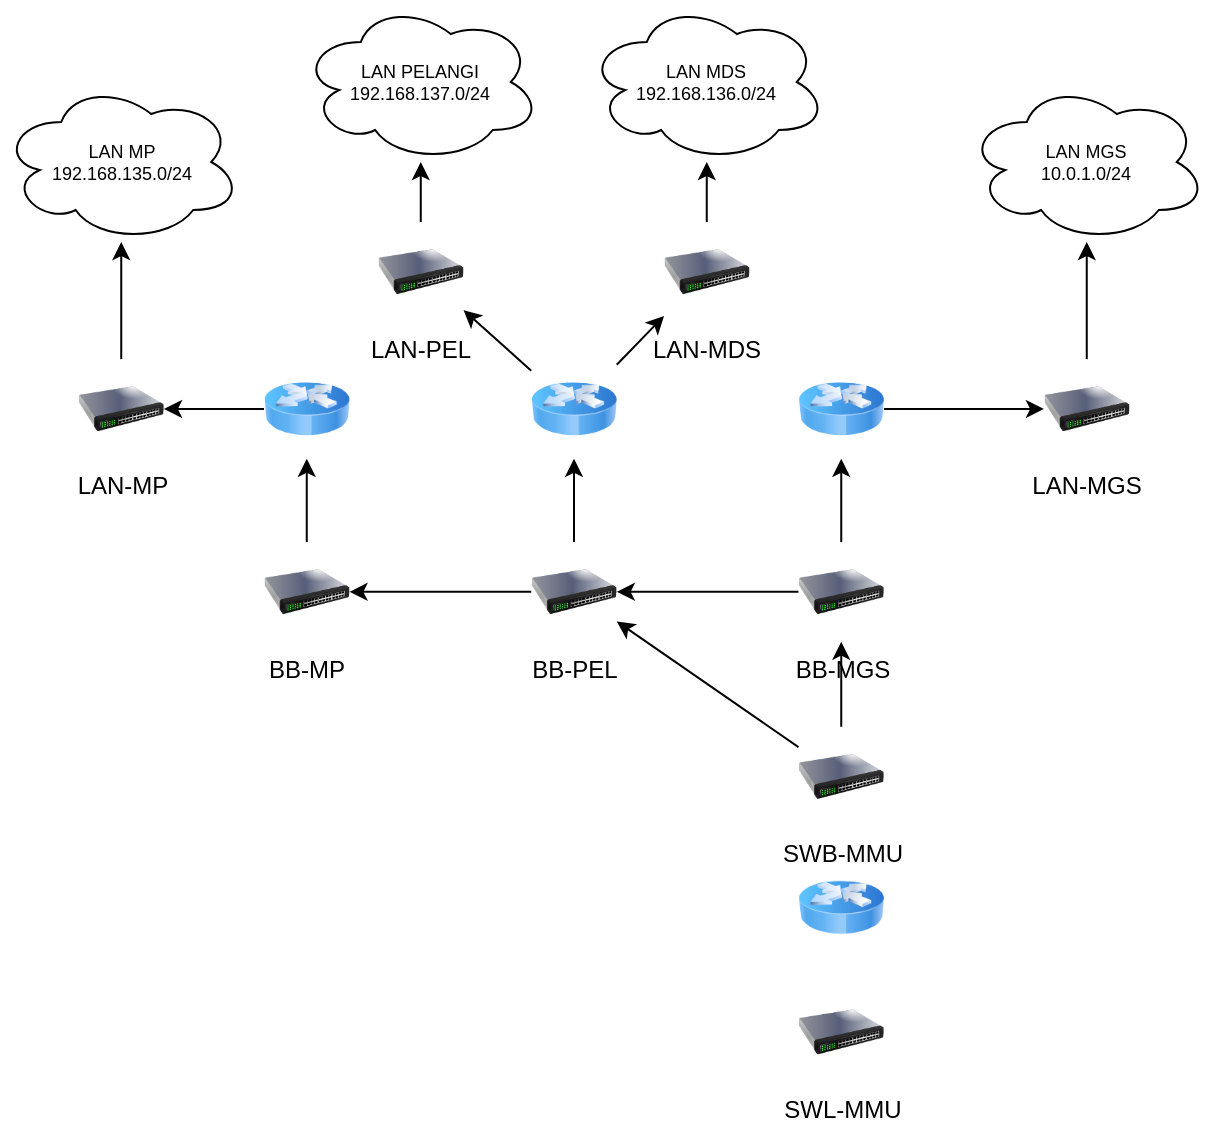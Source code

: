 <mxfile version="22.0.3" type="github">
  <diagram name="Page-1" id="7uUNHB3D6bnJ25_Q-u6E">
    <mxGraphModel dx="548" dy="309" grid="1" gridSize="10" guides="1" tooltips="1" connect="1" arrows="1" fold="1" page="1" pageScale="1" pageWidth="1100" pageHeight="850" math="0" shadow="0">
      <root>
        <mxCell id="0" />
        <mxCell id="1" parent="0" />
        <mxCell id="XazhhFK-lQimcf8I5ejK-28" value="LAN MP&lt;br style=&quot;font-size: 9px;&quot;&gt;192.168.135.0/24" style="ellipse;shape=cloud;whiteSpace=wrap;html=1;fontSize=9;" vertex="1" parent="1">
          <mxGeometry x="318.62" y="190.0" width="120" height="80" as="geometry" />
        </mxCell>
        <mxCell id="XazhhFK-lQimcf8I5ejK-29" value="LAN PELANGI&lt;br style=&quot;font-size: 9px;&quot;&gt;192.168.137.0/24" style="ellipse;shape=cloud;whiteSpace=wrap;html=1;fontSize=9;" vertex="1" parent="1">
          <mxGeometry x="468.38" y="150" width="120" height="80" as="geometry" />
        </mxCell>
        <mxCell id="XazhhFK-lQimcf8I5ejK-1" value="SWB-MMU" style="image;html=1;image=img/lib/clip_art/networking/Switch_128x128.png" vertex="1" parent="1">
          <mxGeometry x="717.241" y="512.391" width="42.759" height="49.855" as="geometry" />
        </mxCell>
        <mxCell id="XazhhFK-lQimcf8I5ejK-33" style="edgeStyle=none;rounded=0;orthogonalLoop=1;jettySize=auto;html=1;" edge="1" parent="1" source="XazhhFK-lQimcf8I5ejK-2" target="XazhhFK-lQimcf8I5ejK-19">
          <mxGeometry relative="1" as="geometry" />
        </mxCell>
        <mxCell id="XazhhFK-lQimcf8I5ejK-2" value="BB-PEL" style="image;html=1;image=img/lib/clip_art/networking/Switch_128x128.png" vertex="1" parent="1">
          <mxGeometry x="583.621" y="420.0" width="42.759" height="49.855" as="geometry" />
        </mxCell>
        <mxCell id="XazhhFK-lQimcf8I5ejK-13" style="edgeStyle=none;rounded=0;orthogonalLoop=1;jettySize=auto;html=1;" edge="1" parent="1" source="XazhhFK-lQimcf8I5ejK-1" target="XazhhFK-lQimcf8I5ejK-2">
          <mxGeometry relative="1" as="geometry" />
        </mxCell>
        <mxCell id="XazhhFK-lQimcf8I5ejK-15" style="edgeStyle=none;rounded=0;orthogonalLoop=1;jettySize=auto;html=1;" edge="1" parent="1" source="XazhhFK-lQimcf8I5ejK-3" target="XazhhFK-lQimcf8I5ejK-2">
          <mxGeometry relative="1" as="geometry" />
        </mxCell>
        <mxCell id="XazhhFK-lQimcf8I5ejK-34" style="edgeStyle=none;rounded=0;orthogonalLoop=1;jettySize=auto;html=1;" edge="1" parent="1" source="XazhhFK-lQimcf8I5ejK-3" target="XazhhFK-lQimcf8I5ejK-22">
          <mxGeometry relative="1" as="geometry" />
        </mxCell>
        <mxCell id="XazhhFK-lQimcf8I5ejK-3" value="BB-MGS" style="image;html=1;image=img/lib/clip_art/networking/Switch_128x128.png" vertex="1" parent="1">
          <mxGeometry x="717.241" y="420.0" width="42.759" height="49.855" as="geometry" />
        </mxCell>
        <mxCell id="XazhhFK-lQimcf8I5ejK-14" style="edgeStyle=none;rounded=0;orthogonalLoop=1;jettySize=auto;html=1;" edge="1" parent="1" source="XazhhFK-lQimcf8I5ejK-1" target="XazhhFK-lQimcf8I5ejK-3">
          <mxGeometry relative="1" as="geometry" />
        </mxCell>
        <mxCell id="XazhhFK-lQimcf8I5ejK-32" style="edgeStyle=none;rounded=0;orthogonalLoop=1;jettySize=auto;html=1;" edge="1" parent="1" source="XazhhFK-lQimcf8I5ejK-4" target="XazhhFK-lQimcf8I5ejK-21">
          <mxGeometry relative="1" as="geometry" />
        </mxCell>
        <mxCell id="XazhhFK-lQimcf8I5ejK-4" value="BB-MP" style="image;html=1;image=img/lib/clip_art/networking/Switch_128x128.png" vertex="1" parent="1">
          <mxGeometry x="450" y="420.0" width="42.759" height="49.855" as="geometry" />
        </mxCell>
        <mxCell id="XazhhFK-lQimcf8I5ejK-16" style="edgeStyle=none;rounded=0;orthogonalLoop=1;jettySize=auto;html=1;" edge="1" parent="1" source="XazhhFK-lQimcf8I5ejK-2" target="XazhhFK-lQimcf8I5ejK-4">
          <mxGeometry relative="1" as="geometry" />
        </mxCell>
        <mxCell id="XazhhFK-lQimcf8I5ejK-39" style="edgeStyle=none;rounded=0;orthogonalLoop=1;jettySize=auto;html=1;" edge="1" parent="1" source="XazhhFK-lQimcf8I5ejK-19" target="XazhhFK-lQimcf8I5ejK-24">
          <mxGeometry relative="1" as="geometry" />
        </mxCell>
        <mxCell id="XazhhFK-lQimcf8I5ejK-40" style="edgeStyle=none;rounded=0;orthogonalLoop=1;jettySize=auto;html=1;" edge="1" parent="1" source="XazhhFK-lQimcf8I5ejK-19" target="XazhhFK-lQimcf8I5ejK-35">
          <mxGeometry relative="1" as="geometry" />
        </mxCell>
        <mxCell id="XazhhFK-lQimcf8I5ejK-19" value="" style="image;html=1;image=img/lib/clip_art/networking/Router_Icon_128x128.png" vertex="1" parent="1">
          <mxGeometry x="583.621" y="328.551" width="42.759" height="49.855" as="geometry" />
        </mxCell>
        <mxCell id="XazhhFK-lQimcf8I5ejK-20" value="" style="image;html=1;image=img/lib/clip_art/networking/Router_Icon_128x128.png" vertex="1" parent="1">
          <mxGeometry x="717.241" y="577.826" width="42.759" height="49.855" as="geometry" />
        </mxCell>
        <mxCell id="XazhhFK-lQimcf8I5ejK-31" style="edgeStyle=none;rounded=0;orthogonalLoop=1;jettySize=auto;html=1;" edge="1" parent="1" source="XazhhFK-lQimcf8I5ejK-21" target="XazhhFK-lQimcf8I5ejK-23">
          <mxGeometry relative="1" as="geometry" />
        </mxCell>
        <mxCell id="XazhhFK-lQimcf8I5ejK-21" value="" style="image;html=1;image=img/lib/clip_art/networking/Router_Icon_128x128.png" vertex="1" parent="1">
          <mxGeometry x="450" y="328.551" width="42.759" height="49.855" as="geometry" />
        </mxCell>
        <mxCell id="XazhhFK-lQimcf8I5ejK-41" value="" style="edgeStyle=none;rounded=0;orthogonalLoop=1;jettySize=auto;html=1;" edge="1" parent="1" source="XazhhFK-lQimcf8I5ejK-22" target="XazhhFK-lQimcf8I5ejK-25">
          <mxGeometry relative="1" as="geometry" />
        </mxCell>
        <mxCell id="XazhhFK-lQimcf8I5ejK-22" value="" style="image;html=1;image=img/lib/clip_art/networking/Router_Icon_128x128.png" vertex="1" parent="1">
          <mxGeometry x="717.241" y="328.551" width="42.759" height="49.855" as="geometry" />
        </mxCell>
        <mxCell id="XazhhFK-lQimcf8I5ejK-23" value="LAN-MP" style="image;html=1;image=img/lib/clip_art/networking/Switch_128x128.png" vertex="1" parent="1">
          <mxGeometry x="357.24" y="328.55" width="42.759" height="49.855" as="geometry" />
        </mxCell>
        <mxCell id="XazhhFK-lQimcf8I5ejK-38" value="" style="edgeStyle=none;rounded=0;orthogonalLoop=1;jettySize=auto;html=1;" edge="1" parent="1" source="XazhhFK-lQimcf8I5ejK-24" target="XazhhFK-lQimcf8I5ejK-37">
          <mxGeometry relative="1" as="geometry" />
        </mxCell>
        <mxCell id="XazhhFK-lQimcf8I5ejK-24" value="LAN-MDS" style="image;html=1;image=img/lib/clip_art/networking/Switch_128x128.png" vertex="1" parent="1">
          <mxGeometry x="650.001" y="260" width="42.759" height="49.855" as="geometry" />
        </mxCell>
        <mxCell id="XazhhFK-lQimcf8I5ejK-25" value="LAN-MGS" style="image;html=1;image=img/lib/clip_art/networking/Switch_128x128.png" vertex="1" parent="1">
          <mxGeometry x="840.001" y="328.55" width="42.759" height="49.855" as="geometry" />
        </mxCell>
        <mxCell id="XazhhFK-lQimcf8I5ejK-26" value="SWL-MMU" style="image;html=1;image=img/lib/clip_art/networking/Switch_128x128.png" vertex="1" parent="1">
          <mxGeometry x="717.241" y="640.145" width="42.759" height="49.855" as="geometry" />
        </mxCell>
        <mxCell id="XazhhFK-lQimcf8I5ejK-30" style="edgeStyle=none;rounded=0;orthogonalLoop=1;jettySize=auto;html=1;" edge="1" parent="1" source="XazhhFK-lQimcf8I5ejK-23" target="XazhhFK-lQimcf8I5ejK-28">
          <mxGeometry relative="1" as="geometry" />
        </mxCell>
        <mxCell id="XazhhFK-lQimcf8I5ejK-36" style="edgeStyle=none;rounded=0;orthogonalLoop=1;jettySize=auto;html=1;" edge="1" parent="1" source="XazhhFK-lQimcf8I5ejK-35" target="XazhhFK-lQimcf8I5ejK-29">
          <mxGeometry relative="1" as="geometry" />
        </mxCell>
        <mxCell id="XazhhFK-lQimcf8I5ejK-35" value="LAN-PEL" style="image;html=1;image=img/lib/clip_art/networking/Switch_128x128.png" vertex="1" parent="1">
          <mxGeometry x="507.001" y="260" width="42.759" height="49.855" as="geometry" />
        </mxCell>
        <mxCell id="XazhhFK-lQimcf8I5ejK-37" value="LAN MDS&lt;br style=&quot;font-size: 9px;&quot;&gt;192.168.136.0/24" style="ellipse;shape=cloud;whiteSpace=wrap;html=1;fontSize=9;" vertex="1" parent="1">
          <mxGeometry x="611.38" y="150" width="120" height="80" as="geometry" />
        </mxCell>
        <mxCell id="XazhhFK-lQimcf8I5ejK-42" value="LAN MGS&lt;br style=&quot;font-size: 9px;&quot;&gt;10.0.1.0/24" style="ellipse;shape=cloud;whiteSpace=wrap;html=1;fontSize=9;" vertex="1" parent="1">
          <mxGeometry x="801.38" y="190.0" width="120" height="80" as="geometry" />
        </mxCell>
        <mxCell id="XazhhFK-lQimcf8I5ejK-43" style="edgeStyle=none;rounded=0;orthogonalLoop=1;jettySize=auto;html=1;" edge="1" target="XazhhFK-lQimcf8I5ejK-42" parent="1" source="XazhhFK-lQimcf8I5ejK-25">
          <mxGeometry relative="1" as="geometry">
            <mxPoint x="861.76" y="329" as="sourcePoint" />
          </mxGeometry>
        </mxCell>
      </root>
    </mxGraphModel>
  </diagram>
</mxfile>

